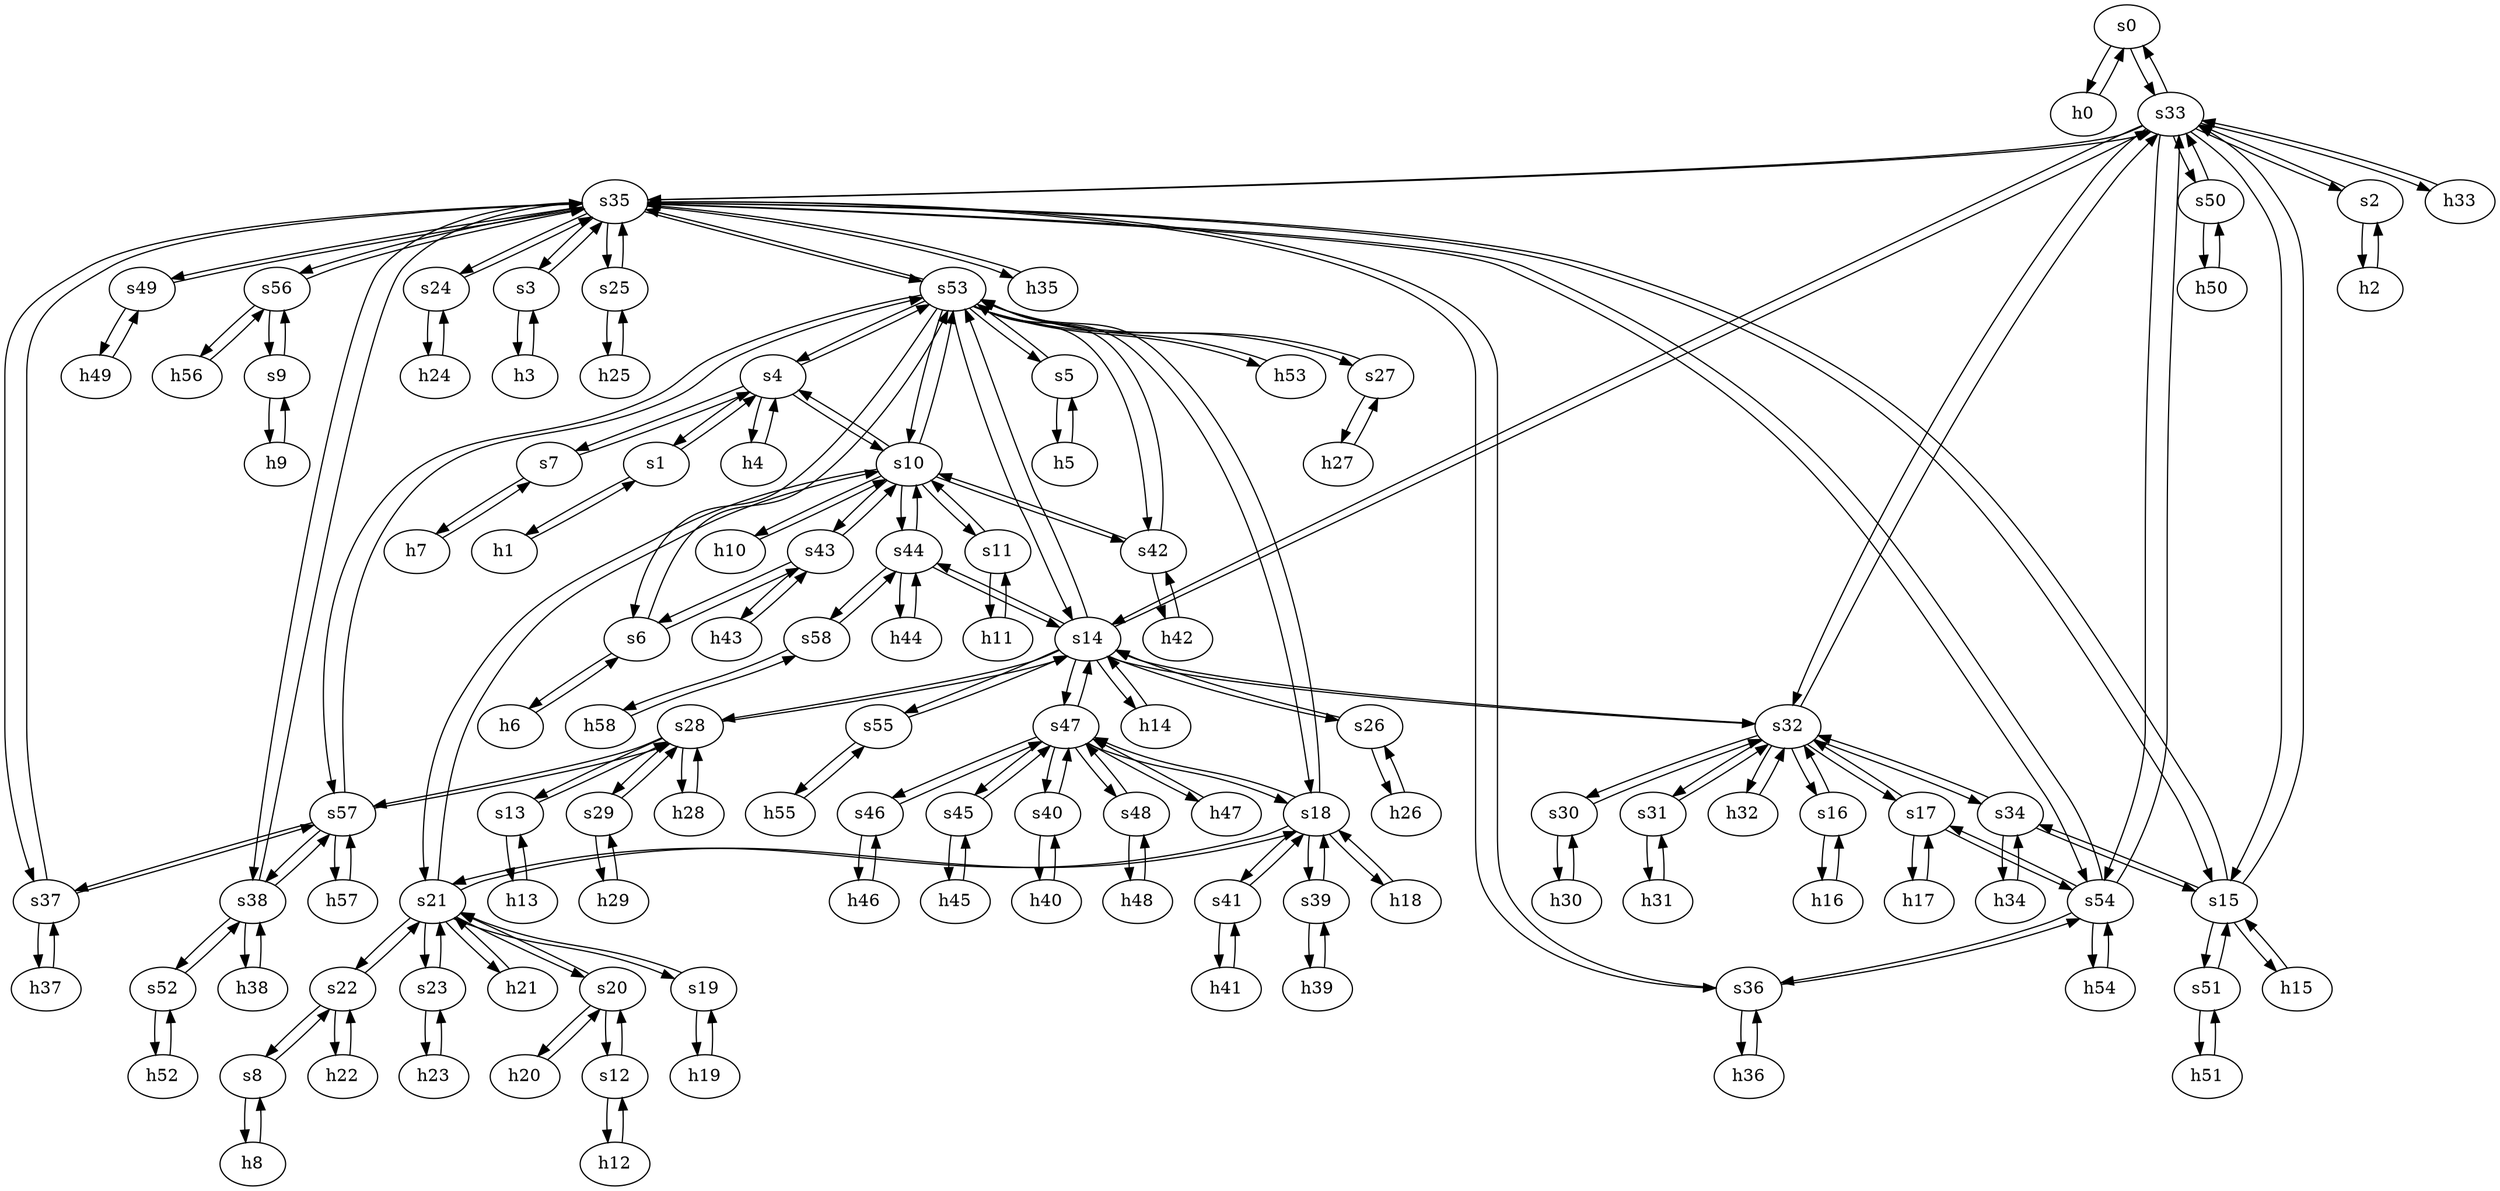 strict digraph GARR {
	s0	 [id=0,
		type=switch];
	h0	 [ip="111.0.0.0",
		mac="00:00:00:00:0:0",
		type=host];
	s0 -> h0	 [capacity="1Gbps",
		cost=1,
		dst_port=1,
		src_port=1];
	s33	 [id=33,
		type=switch];
	s0 -> s33	 [capacity="1Gbps",
		cost=1,
		dst_port=2,
		src_port=2];
	s7	 [id=7,
		type=switch];
	s4	 [id=4,
		type=switch];
	s7 -> s4	 [capacity="1Gbps",
		cost=1,
		dst_port=5,
		src_port=2];
	h7	 [ip="111.0.7.7",
		mac="00:00:00:00:7:7",
		type=host];
	s7 -> h7	 [capacity="1Gbps",
		cost=1,
		dst_port=1,
		src_port=1];
	h20	 [ip="111.0.20.20",
		mac="00:00:00:00:20:20",
		type=host];
	s20	 [id=20,
		type=switch];
	h20 -> s20	 [capacity="1Gbps",
		cost=1,
		dst_port=1,
		src_port=1];
	h47	 [ip="111.0.47.47",
		mac="00:00:00:00:47:47",
		type=host];
	s47	 [id=47,
		type=switch];
	h47 -> s47	 [capacity="1Gbps",
		cost=1,
		dst_port=1,
		src_port=1];
	h46	 [ip="111.0.46.46",
		mac="00:00:00:00:46:46",
		type=host];
	s46	 [id=46,
		type=switch];
	h46 -> s46	 [capacity="1Gbps",
		cost=1,
		dst_port=1,
		src_port=1];
	h45	 [ip="111.0.45.45",
		mac="00:00:00:00:45:45",
		type=host];
	s45	 [id=45,
		type=switch];
	h45 -> s45	 [capacity="1Gbps",
		cost=1,
		dst_port=1,
		src_port=1];
	h44	 [ip="111.0.44.44",
		mac="00:00:00:00:44:44",
		type=host];
	s44	 [id=44,
		type=switch];
	h44 -> s44	 [capacity="1Gbps",
		cost=1,
		dst_port=1,
		src_port=1];
	h43	 [ip="111.0.43.43",
		mac="00:00:00:00:43:43",
		type=host];
	s43	 [id=43,
		type=switch];
	h43 -> s43	 [capacity="1Gbps",
		cost=1,
		dst_port=1,
		src_port=1];
	s5	 [id=5,
		type=switch];
	h5	 [ip="111.0.5.5",
		mac="00:00:00:00:5:5",
		type=host];
	s5 -> h5	 [capacity="1Gbps",
		cost=1,
		dst_port=1,
		src_port=1];
	s53	 [id=53,
		type=switch];
	s5 -> s53	 [capacity="1Gbps",
		cost=1,
		dst_port=3,
		src_port=2];
	h41	 [ip="111.0.41.41",
		mac="00:00:00:00:41:41",
		type=host];
	s41	 [id=41,
		type=switch];
	h41 -> s41	 [capacity="1Gbps",
		cost=1,
		dst_port=1,
		src_port=1];
	h40	 [ip="111.0.40.40",
		mac="00:00:00:00:40:40",
		type=host];
	s40	 [id=40,
		type=switch];
	h40 -> s40	 [capacity="1Gbps",
		cost=1,
		dst_port=1,
		src_port=1];
	s4 -> s7	 [capacity="1Gbps",
		cost=1,
		dst_port=2,
		src_port=5];
	h4	 [ip="111.0.4.4",
		mac="00:00:00:00:4:4",
		type=host];
	s4 -> h4	 [capacity="1Gbps",
		cost=1,
		dst_port=1,
		src_port=1];
	s1	 [id=1,
		type=switch];
	s4 -> s1	 [capacity="1Gbps",
		cost=1,
		dst_port=2,
		src_port=2];
	s10	 [id=10,
		type=switch];
	s4 -> s10	 [capacity="1Gbps",
		cost=1,
		dst_port=2,
		src_port=3];
	s4 -> s53	 [capacity="1Gbps",
		cost=1,
		dst_port=2,
		src_port=4];
	h49	 [ip="111.0.49.49",
		mac="00:00:00:00:49:49",
		type=host];
	s49	 [id=49,
		type=switch];
	h49 -> s49	 [capacity="1Gbps",
		cost=1,
		dst_port=1,
		src_port=1];
	h48	 [ip="111.0.48.48",
		mac="00:00:00:00:48:48",
		type=host];
	s48	 [id=48,
		type=switch];
	h48 -> s48	 [capacity="1Gbps",
		cost=1,
		dst_port=1,
		src_port=1];
	s57	 [id=57,
		type=switch];
	s37	 [id=37,
		type=switch];
	s57 -> s37	 [capacity="1Gbps",
		cost=1,
		dst_port=3,
		src_port=3];
	s38	 [id=38,
		type=switch];
	s57 -> s38	 [capacity="1Gbps",
		cost=1,
		dst_port=3,
		src_port=4];
	h57	 [ip="111.0.57.57",
		mac="00:00:00:00:57:57",
		type=host];
	s57 -> h57	 [capacity="1Gbps",
		cost=1,
		dst_port=1,
		src_port=1];
	s28	 [id=28,
		type=switch];
	s57 -> s28	 [capacity="1Gbps",
		cost=1,
		dst_port=4,
		src_port=2];
	s57 -> s53	 [capacity="1Gbps",
		cost=1,
		dst_port=12,
		src_port=5];
	s56	 [id=56,
		type=switch];
	h56	 [ip="111.0.56.56",
		mac="00:00:00:00:56:56",
		type=host];
	s56 -> h56	 [capacity="1Gbps",
		cost=1,
		dst_port=1,
		src_port=1];
	s9	 [id=9,
		type=switch];
	s56 -> s9	 [capacity="1Gbps",
		cost=1,
		dst_port=3,
		src_port=3];
	s35	 [id=35,
		type=switch];
	s56 -> s35	 [capacity="1Gbps",
		cost=1,
		dst_port=14,
		src_port=5];
	s55	 [id=55,
		type=switch];
	s14	 [id=14,
		type=switch];
	s55 -> s14	 [capacity="1Gbps",
		cost=1,
		dst_port=10,
		src_port=3];
	h55	 [ip="111.0.55.55",
		mac="00:00:00:00:55:55",
		type=host];
	s55 -> h55	 [capacity="1Gbps",
		cost=1,
		dst_port=1,
		src_port=1];
	s54	 [id=54,
		type=switch];
	s17	 [id=17,
		type=switch];
	s54 -> s17	 [capacity="1Gbps",
		cost=1,
		dst_port=3,
		src_port=2];
	s54 -> s35	 [capacity="1Gbps",
		cost=1,
		dst_port=12,
		src_port=4];
	h54	 [ip="111.0.54.54",
		mac="00:00:00:00:54:54",
		type=host];
	s54 -> h54	 [capacity="1Gbps",
		cost=1,
		dst_port=1,
		src_port=1];
	s36	 [id=36,
		type=switch];
	s54 -> s36	 [capacity="1Gbps",
		cost=1,
		dst_port=3,
		src_port=5];
	s54 -> s33	 [capacity="1Gbps",
		cost=1,
		dst_port=11,
		src_port=3];
	s42	 [id=42,
		type=switch];
	s53 -> s42	 [capacity="1Gbps",
		cost=1,
		dst_port=3,
		src_port=11];
	h53	 [ip="111.0.53.53",
		mac="00:00:00:00:53:53",
		type=host];
	s53 -> h53	 [capacity="1Gbps",
		cost=1,
		dst_port=1,
		src_port=1];
	s53 -> s14	 [capacity="1Gbps",
		cost=1,
		dst_port=8,
		src_port=7];
	s27	 [id=27,
		type=switch];
	s53 -> s27	 [capacity="1Gbps",
		cost=1,
		dst_port=2,
		src_port=9];
	s53 -> s57	 [capacity="1Gbps",
		cost=1,
		dst_port=5,
		src_port=12];
	s53 -> s4	 [capacity="1Gbps",
		cost=1,
		dst_port=4,
		src_port=2];
	s53 -> s10	 [capacity="1Gbps",
		cost=1,
		dst_port=9,
		src_port=6];
	s18	 [id=18,
		type=switch];
	s53 -> s18	 [capacity="1Gbps",
		cost=1,
		dst_port=6,
		src_port=8];
	s6	 [id=6,
		type=switch];
	s53 -> s6	 [capacity="1Gbps",
		cost=1,
		dst_port=3,
		src_port=4];
	s53 -> s35	 [capacity="1Gbps",
		cost=1,
		dst_port=11,
		src_port=10];
	s53 -> s5	 [capacity="1Gbps",
		cost=1,
		dst_port=2,
		src_port=3];
	s52	 [id=52,
		type=switch];
	s52 -> s38	 [capacity="1Gbps",
		cost=1,
		dst_port=4,
		src_port=2];
	h52	 [ip="111.0.52.52",
		mac="00:00:00:00:52:52",
		type=host];
	s52 -> h52	 [capacity="1Gbps",
		cost=1,
		dst_port=1,
		src_port=1];
	s51	 [id=51,
		type=switch];
	s15	 [id=15,
		type=switch];
	s51 -> s15	 [capacity="1Gbps",
		cost=1,
		dst_port=5,
		src_port=2];
	h51	 [ip="111.0.51.51",
		mac="00:00:00:00:51:51",
		type=host];
	s51 -> h51	 [capacity="1Gbps",
		cost=1,
		dst_port=1,
		src_port=1];
	s50	 [id=50,
		type=switch];
	h50	 [ip="111.0.50.50",
		mac="00:00:00:00:50:50",
		type=host];
	s50 -> h50	 [capacity="1Gbps",
		cost=1,
		dst_port=1,
		src_port=1];
	s50 -> s33	 [capacity="1Gbps",
		cost=1,
		dst_port=10,
		src_port=2];
	s58	 [id=58,
		type=switch];
	s58 -> s44	 [capacity="1Gbps",
		cost=1,
		dst_port=4,
		src_port=2];
	h58	 [ip="111.0.58.58",
		mac="00:00:00:00:58:58",
		type=host];
	s58 -> h58	 [capacity="1Gbps",
		cost=1,
		dst_port=1,
		src_port=1];
	h54 -> s54	 [capacity="1Gbps",
		cost=1,
		dst_port=1,
		src_port=1];
	h55 -> s55	 [capacity="1Gbps",
		cost=1,
		dst_port=1,
		src_port=1];
	h56 -> s56	 [capacity="1Gbps",
		cost=1,
		dst_port=1,
		src_port=1];
	h57 -> s57	 [capacity="1Gbps",
		cost=1,
		dst_port=1,
		src_port=1];
	h50 -> s50	 [capacity="1Gbps",
		cost=1,
		dst_port=1,
		src_port=1];
	h51 -> s51	 [capacity="1Gbps",
		cost=1,
		dst_port=1,
		src_port=1];
	h52 -> s52	 [capacity="1Gbps",
		cost=1,
		dst_port=1,
		src_port=1];
	h53 -> s53	 [capacity="1Gbps",
		cost=1,
		dst_port=1,
		src_port=1];
	h58 -> s58	 [capacity="1Gbps",
		cost=1,
		dst_port=1,
		src_port=1];
	s44 -> s14	 [capacity="1Gbps",
		cost=1,
		dst_port=6,
		src_port=3];
	s44 -> s58	 [capacity="1Gbps",
		cost=1,
		dst_port=2,
		src_port=4];
	s44 -> s10	 [capacity="1Gbps",
		cost=1,
		dst_port=6,
		src_port=2];
	s44 -> h44	 [capacity="1Gbps",
		cost=1,
		dst_port=1,
		src_port=1];
	h24	 [ip="111.0.24.24",
		mac="00:00:00:00:24:24",
		type=host];
	s24	 [id=24,
		type=switch];
	h24 -> s24	 [capacity="1Gbps",
		cost=1,
		dst_port=1,
		src_port=1];
	s46 -> h46	 [capacity="1Gbps",
		cost=1,
		dst_port=1,
		src_port=1];
	s46 -> s47	 [capacity="1Gbps",
		cost=1,
		dst_port=6,
		src_port=2];
	s47 -> h47	 [capacity="1Gbps",
		cost=1,
		dst_port=1,
		src_port=1];
	s47 -> s40	 [capacity="1Gbps",
		cost=1,
		dst_port=2,
		src_port=4];
	s47 -> s14	 [capacity="1Gbps",
		cost=1,
		dst_port=7,
		src_port=2];
	s47 -> s48	 [capacity="1Gbps",
		cost=1,
		dst_port=2,
		src_port=7];
	s47 -> s46	 [capacity="1Gbps",
		cost=1,
		dst_port=2,
		src_port=6];
	s47 -> s45	 [capacity="1Gbps",
		cost=1,
		dst_port=2,
		src_port=5];
	s47 -> s18	 [capacity="1Gbps",
		cost=1,
		dst_port=7,
		src_port=3];
	s40 -> h40	 [capacity="1Gbps",
		cost=1,
		dst_port=1,
		src_port=1];
	s40 -> s47	 [capacity="1Gbps",
		cost=1,
		dst_port=4,
		src_port=2];
	s41 -> h41	 [capacity="1Gbps",
		cost=1,
		dst_port=1,
		src_port=1];
	s41 -> s18	 [capacity="1Gbps",
		cost=1,
		dst_port=2,
		src_port=2];
	h42	 [ip="111.0.42.42",
		mac="00:00:00:00:42:42",
		type=host];
	s42 -> h42	 [capacity="1Gbps",
		cost=1,
		dst_port=1,
		src_port=1];
	s42 -> s10	 [capacity="1Gbps",
		cost=1,
		dst_port=4,
		src_port=2];
	s42 -> s53	 [capacity="1Gbps",
		cost=1,
		dst_port=11,
		src_port=3];
	s43 -> h43	 [capacity="1Gbps",
		cost=1,
		dst_port=1,
		src_port=1];
	s43 -> s10	 [capacity="1Gbps",
		cost=1,
		dst_port=5,
		src_port=3];
	s43 -> s6	 [capacity="1Gbps",
		cost=1,
		dst_port=2,
		src_port=2];
	s48 -> h48	 [capacity="1Gbps",
		cost=1,
		dst_port=1,
		src_port=1];
	s48 -> s47	 [capacity="1Gbps",
		cost=1,
		dst_port=7,
		src_port=2];
	s49 -> h49	 [capacity="1Gbps",
		cost=1,
		dst_port=1,
		src_port=1];
	s49 -> s35	 [capacity="1Gbps",
		cost=1,
		dst_port=10,
		src_port=2];
	h42 -> s42	 [capacity="1Gbps",
		cost=1,
		dst_port=1,
		src_port=1];
	s45 -> h45	 [capacity="1Gbps",
		cost=1,
		dst_port=1,
		src_port=1];
	s45 -> s47	 [capacity="1Gbps",
		cost=1,
		dst_port=5,
		src_port=2];
	s19	 [id=19,
		type=switch];
	s21	 [id=21,
		type=switch];
	s19 -> s21	 [capacity="1Gbps",
		cost=1,
		dst_port=4,
		src_port=2];
	h19	 [ip="111.0.19.19",
		mac="00:00:00:00:19:19",
		type=host];
	s19 -> h19	 [capacity="1Gbps",
		cost=1,
		dst_port=1,
		src_port=1];
	s18 -> s41	 [capacity="1Gbps",
		cost=1,
		dst_port=2,
		src_port=2];
	s18 -> s21	 [capacity="1Gbps",
		cost=1,
		dst_port=3,
		src_port=5];
	s39	 [id=39,
		type=switch];
	s18 -> s39	 [capacity="1Gbps",
		cost=1,
		dst_port=3,
		src_port=4];
	s18 -> s47	 [capacity="1Gbps",
		cost=1,
		dst_port=3,
		src_port=7];
	s18 -> s53	 [capacity="1Gbps",
		cost=1,
		dst_port=8,
		src_port=6];
	h18	 [ip="111.0.18.18",
		mac="00:00:00:00:18:18",
		type=host];
	s18 -> h18	 [capacity="1Gbps",
		cost=1,
		dst_port=1,
		src_port=1];
	s13	 [id=13,
		type=switch];
	s13 -> s28	 [capacity="1Gbps",
		cost=1,
		dst_port=2,
		src_port=2];
	h13	 [ip="111.0.13.13",
		mac="00:00:00:00:13:13",
		type=host];
	s13 -> h13	 [capacity="1Gbps",
		cost=1,
		dst_port=1,
		src_port=1];
	s12	 [id=12,
		type=switch];
	s12 -> s20	 [capacity="1Gbps",
		cost=1,
		dst_port=2,
		src_port=2];
	h12	 [ip="111.0.12.12",
		mac="00:00:00:00:12:12",
		type=host];
	s12 -> h12	 [capacity="1Gbps",
		cost=1,
		dst_port=1,
		src_port=1];
	s11	 [id=11,
		type=switch];
	s11 -> s10	 [capacity="1Gbps",
		cost=1,
		dst_port=3,
		src_port=2];
	h11	 [ip="111.0.11.11",
		mac="00:00:00:00:11:11",
		type=host];
	s11 -> h11	 [capacity="1Gbps",
		cost=1,
		dst_port=1,
		src_port=1];
	s10 -> s42	 [capacity="1Gbps",
		cost=1,
		dst_port=2,
		src_port=4];
	s10 -> s44	 [capacity="1Gbps",
		cost=1,
		dst_port=2,
		src_port=6];
	s10 -> s21	 [capacity="1Gbps",
		cost=1,
		dst_port=2,
		src_port=7];
	s10 -> s43	 [capacity="1Gbps",
		cost=1,
		dst_port=3,
		src_port=5];
	s10 -> s4	 [capacity="1Gbps",
		cost=1,
		dst_port=3,
		src_port=2];
	s10 -> s11	 [capacity="1Gbps",
		cost=1,
		dst_port=2,
		src_port=3];
	s10 -> s53	 [capacity="1Gbps",
		cost=1,
		dst_port=6,
		src_port=9];
	h10	 [ip="111.0.10.10",
		mac="00:00:00:00:10:10",
		type=host];
	s10 -> h10	 [capacity="1Gbps",
		cost=1,
		dst_port=1,
		src_port=1];
	h17	 [ip="111.0.17.17",
		mac="00:00:00:00:17:17",
		type=host];
	s17 -> h17	 [capacity="1Gbps",
		cost=1,
		dst_port=1,
		src_port=1];
	s32	 [id=32,
		type=switch];
	s17 -> s32	 [capacity="1Gbps",
		cost=1,
		dst_port=4,
		src_port=2];
	s17 -> s54	 [capacity="1Gbps",
		cost=1,
		dst_port=2,
		src_port=3];
	s16	 [id=16,
		type=switch];
	s16 -> s32	 [capacity="1Gbps",
		cost=1,
		dst_port=3,
		src_port=2];
	h16	 [ip="111.0.16.16",
		mac="00:00:00:00:16:16",
		type=host];
	s16 -> h16	 [capacity="1Gbps",
		cost=1,
		dst_port=1,
		src_port=1];
	s34	 [id=34,
		type=switch];
	s15 -> s34	 [capacity="1Gbps",
		cost=1,
		dst_port=3,
		src_port=4];
	s15 -> s35	 [capacity="1Gbps",
		cost=1,
		dst_port=3,
		src_port=6];
	s15 -> s51	 [capacity="1Gbps",
		cost=1,
		dst_port=2,
		src_port=5];
	s15 -> s33	 [capacity="1Gbps",
		cost=1,
		dst_port=7,
		src_port=2];
	h15	 [ip="111.0.15.15",
		mac="00:00:00:00:15:15",
		type=host];
	s15 -> h15	 [capacity="1Gbps",
		cost=1,
		dst_port=1,
		src_port=1];
	s26	 [id=26,
		type=switch];
	s14 -> s26	 [capacity="1Gbps",
		cost=1,
		dst_port=2,
		src_port=11];
	s14 -> s44	 [capacity="1Gbps",
		cost=1,
		dst_port=3,
		src_port=6];
	s14 -> s28	 [capacity="1Gbps",
		cost=1,
		dst_port=3,
		src_port=12];
	s14 -> s47	 [capacity="1Gbps",
		cost=1,
		dst_port=2,
		src_port=7];
	s14 -> s33	 [capacity="1Gbps",
		cost=1,
		dst_port=6,
		src_port=5];
	s14 -> s32	 [capacity="1Gbps",
		cost=1,
		dst_port=2,
		src_port=2];
	s14 -> s53	 [capacity="1Gbps",
		cost=1,
		dst_port=7,
		src_port=8];
	s14 -> s55	 [capacity="1Gbps",
		cost=1,
		dst_port=3,
		src_port=10];
	h14	 [ip="111.0.14.14",
		mac="00:00:00:00:14:14",
		type=host];
	s14 -> h14	 [capacity="1Gbps",
		cost=1,
		dst_port=1,
		src_port=1];
	h8	 [ip="111.0.8.8",
		mac="00:00:00:00:8:8",
		type=host];
	s8	 [id=8,
		type=switch];
	h8 -> s8	 [capacity="1Gbps",
		cost=1,
		dst_port=1,
		src_port=1];
	h9	 [ip="111.0.9.9",
		mac="00:00:00:00:9:9",
		type=host];
	h9 -> s9	 [capacity="1Gbps",
		cost=1,
		dst_port=1,
		src_port=1];
	h2	 [ip="111.0.2.2",
		mac="00:00:00:00:2:2",
		type=host];
	s2	 [id=2,
		type=switch];
	h2 -> s2	 [capacity="1Gbps",
		cost=1,
		dst_port=1,
		src_port=1];
	h3	 [ip="111.0.3.3",
		mac="00:00:00:00:3:3",
		type=host];
	s3	 [id=3,
		type=switch];
	h3 -> s3	 [capacity="1Gbps",
		cost=1,
		dst_port=1,
		src_port=1];
	h0 -> s0	 [capacity="1Gbps",
		cost=1,
		dst_port=1,
		src_port=1];
	h1	 [ip="111.0.1.1",
		mac="00:00:00:00:1:1",
		type=host];
	h1 -> s1	 [capacity="1Gbps",
		cost=1,
		dst_port=1,
		src_port=1];
	h6	 [ip="111.0.6.6",
		mac="00:00:00:00:6:6",
		type=host];
	h6 -> s6	 [capacity="1Gbps",
		cost=1,
		dst_port=1,
		src_port=1];
	h7 -> s7	 [capacity="1Gbps",
		cost=1,
		dst_port=1,
		src_port=1];
	h4 -> s4	 [capacity="1Gbps",
		cost=1,
		dst_port=1,
		src_port=1];
	h5 -> s5	 [capacity="1Gbps",
		cost=1,
		dst_port=1,
		src_port=1];
	s39 -> s18	 [capacity="1Gbps",
		cost=1,
		dst_port=4,
		src_port=3];
	h39	 [ip="111.0.39.39",
		mac="00:00:00:00:39:39",
		type=host];
	s39 -> h39	 [capacity="1Gbps",
		cost=1,
		dst_port=1,
		src_port=1];
	s38 -> s57	 [capacity="1Gbps",
		cost=1,
		dst_port=4,
		src_port=3];
	s38 -> s35	 [capacity="1Gbps",
		cost=1,
		dst_port=9,
		src_port=2];
	h38	 [ip="111.0.38.38",
		mac="00:00:00:00:38:38",
		type=host];
	s38 -> h38	 [capacity="1Gbps",
		cost=1,
		dst_port=1,
		src_port=1];
	s38 -> s52	 [capacity="1Gbps",
		cost=1,
		dst_port=2,
		src_port=4];
	s25	 [id=25,
		type=switch];
	s35 -> s25	 [capacity="1Gbps",
		cost=1,
		dst_port=2,
		src_port=5];
	s35 -> s37	 [capacity="1Gbps",
		cost=1,
		dst_port=2,
		src_port=8];
	s35 -> s38	 [capacity="1Gbps",
		cost=1,
		dst_port=2,
		src_port=9];
	s35 -> s49	 [capacity="1Gbps",
		cost=1,
		dst_port=2,
		src_port=10];
	s35 -> s56	 [capacity="1Gbps",
		cost=1,
		dst_port=5,
		src_port=14];
	s35 -> s15	 [capacity="1Gbps",
		cost=1,
		dst_port=6,
		src_port=3];
	s35 -> s24	 [capacity="1Gbps",
		cost=1,
		dst_port=2,
		src_port=4];
	s35 -> s3	 [capacity="1Gbps",
		cost=1,
		dst_port=2,
		src_port=2];
	s35 -> s36	 [capacity="1Gbps",
		cost=1,
		dst_port=2,
		src_port=7];
	h35	 [ip="111.0.35.35",
		mac="00:00:00:00:35:35",
		type=host];
	s35 -> h35	 [capacity="1Gbps",
		cost=1,
		dst_port=1,
		src_port=1];
	s35 -> s33	 [capacity="1Gbps",
		cost=1,
		dst_port=9,
		src_port=6];
	s35 -> s53	 [capacity="1Gbps",
		cost=1,
		dst_port=10,
		src_port=11];
	s35 -> s54	 [capacity="1Gbps",
		cost=1,
		dst_port=4,
		src_port=12];
	s34 -> s15	 [capacity="1Gbps",
		cost=1,
		dst_port=4,
		src_port=3];
	h34	 [ip="111.0.34.34",
		mac="00:00:00:00:34:34",
		type=host];
	s34 -> h34	 [capacity="1Gbps",
		cost=1,
		dst_port=1,
		src_port=1];
	s34 -> s32	 [capacity="1Gbps",
		cost=1,
		dst_port=9,
		src_port=4];
	s37 -> s57	 [capacity="1Gbps",
		cost=1,
		dst_port=3,
		src_port=3];
	h37	 [ip="111.0.37.37",
		mac="00:00:00:00:37:37",
		type=host];
	s37 -> h37	 [capacity="1Gbps",
		cost=1,
		dst_port=1,
		src_port=1];
	s37 -> s35	 [capacity="1Gbps",
		cost=1,
		dst_port=8,
		src_port=2];
	h36	 [ip="111.0.36.36",
		mac="00:00:00:00:36:36",
		type=host];
	s36 -> h36	 [capacity="1Gbps",
		cost=1,
		dst_port=1,
		src_port=1];
	s36 -> s35	 [capacity="1Gbps",
		cost=1,
		dst_port=7,
		src_port=2];
	s36 -> s54	 [capacity="1Gbps",
		cost=1,
		dst_port=5,
		src_port=3];
	s31	 [id=31,
		type=switch];
	h31	 [ip="111.0.31.31",
		mac="00:00:00:00:31:31",
		type=host];
	s31 -> h31	 [capacity="1Gbps",
		cost=1,
		dst_port=1,
		src_port=1];
	s31 -> s32	 [capacity="1Gbps",
		cost=1,
		dst_port=7,
		src_port=2];
	s30	 [id=30,
		type=switch];
	h30	 [ip="111.0.30.30",
		mac="00:00:00:00:30:30",
		type=host];
	s30 -> h30	 [capacity="1Gbps",
		cost=1,
		dst_port=1,
		src_port=1];
	s30 -> s32	 [capacity="1Gbps",
		cost=1,
		dst_port=6,
		src_port=3];
	s33 -> s14	 [capacity="1Gbps",
		cost=1,
		dst_port=5,
		src_port=6];
	s33 -> s50	 [capacity="1Gbps",
		cost=1,
		dst_port=2,
		src_port=10];
	s33 -> s15	 [capacity="1Gbps",
		cost=1,
		dst_port=2,
		src_port=7];
	s33 -> s0	 [capacity="1Gbps",
		cost=1,
		dst_port=2,
		src_port=2];
	s33 -> s35	 [capacity="1Gbps",
		cost=1,
		dst_port=6,
		src_port=9];
	s33 -> s2	 [capacity="1Gbps",
		cost=1,
		dst_port=2,
		src_port=3];
	h33	 [ip="111.0.33.33",
		mac="00:00:00:00:33:33",
		type=host];
	s33 -> h33	 [capacity="1Gbps",
		cost=1,
		dst_port=1,
		src_port=1];
	s33 -> s32	 [capacity="1Gbps",
		cost=1,
		dst_port=8,
		src_port=8];
	s33 -> s54	 [capacity="1Gbps",
		cost=1,
		dst_port=3,
		src_port=11];
	s32 -> s34	 [capacity="1Gbps",
		cost=1,
		dst_port=4,
		src_port=9];
	s32 -> s14	 [capacity="1Gbps",
		cost=1,
		dst_port=2,
		src_port=2];
	s32 -> s16	 [capacity="1Gbps",
		cost=1,
		dst_port=2,
		src_port=3];
	s32 -> s17	 [capacity="1Gbps",
		cost=1,
		dst_port=2,
		src_port=4];
	s32 -> s30	 [capacity="1Gbps",
		cost=1,
		dst_port=3,
		src_port=6];
	h32	 [ip="111.0.32.32",
		mac="00:00:00:00:32:32",
		type=host];
	s32 -> h32	 [capacity="1Gbps",
		cost=1,
		dst_port=1,
		src_port=1];
	s32 -> s31	 [capacity="1Gbps",
		cost=1,
		dst_port=2,
		src_port=7];
	s32 -> s33	 [capacity="1Gbps",
		cost=1,
		dst_port=8,
		src_port=8];
	h18 -> s18	 [capacity="1Gbps",
		cost=1,
		dst_port=1,
		src_port=1];
	h19 -> s19	 [capacity="1Gbps",
		cost=1,
		dst_port=1,
		src_port=1];
	h10 -> s10	 [capacity="1Gbps",
		cost=1,
		dst_port=1,
		src_port=1];
	h11 -> s11	 [capacity="1Gbps",
		cost=1,
		dst_port=1,
		src_port=1];
	h12 -> s12	 [capacity="1Gbps",
		cost=1,
		dst_port=1,
		src_port=1];
	h13 -> s13	 [capacity="1Gbps",
		cost=1,
		dst_port=1,
		src_port=1];
	h14 -> s14	 [capacity="1Gbps",
		cost=1,
		dst_port=1,
		src_port=1];
	h15 -> s15	 [capacity="1Gbps",
		cost=1,
		dst_port=1,
		src_port=1];
	h16 -> s16	 [capacity="1Gbps",
		cost=1,
		dst_port=1,
		src_port=1];
	h17 -> s17	 [capacity="1Gbps",
		cost=1,
		dst_port=1,
		src_port=1];
	s9 -> s56	 [capacity="1Gbps",
		cost=1,
		dst_port=3,
		src_port=3];
	s9 -> h9	 [capacity="1Gbps",
		cost=1,
		dst_port=1,
		src_port=1];
	s22	 [id=22,
		type=switch];
	s8 -> s22	 [capacity="1Gbps",
		cost=1,
		dst_port=2,
		src_port=2];
	s8 -> h8	 [capacity="1Gbps",
		cost=1,
		dst_port=1,
		src_port=1];
	h29	 [ip="111.0.29.29",
		mac="00:00:00:00:29:29",
		type=host];
	s29	 [id=29,
		type=switch];
	h29 -> s29	 [capacity="1Gbps",
		cost=1,
		dst_port=1,
		src_port=1];
	h28	 [ip="111.0.28.28",
		mac="00:00:00:00:28:28",
		type=host];
	h28 -> s28	 [capacity="1Gbps",
		cost=1,
		dst_port=1,
		src_port=1];
	s23	 [id=23,
		type=switch];
	s23 -> s21	 [capacity="1Gbps",
		cost=1,
		dst_port=7,
		src_port=2];
	h23	 [ip="111.0.23.23",
		mac="00:00:00:00:23:23",
		type=host];
	s23 -> h23	 [capacity="1Gbps",
		cost=1,
		dst_port=1,
		src_port=1];
	s3 -> h3	 [capacity="1Gbps",
		cost=1,
		dst_port=1,
		src_port=1];
	s3 -> s35	 [capacity="1Gbps",
		cost=1,
		dst_port=2,
		src_port=2];
	s2 -> h2	 [capacity="1Gbps",
		cost=1,
		dst_port=1,
		src_port=1];
	s2 -> s33	 [capacity="1Gbps",
		cost=1,
		dst_port=3,
		src_port=2];
	s1 -> s4	 [capacity="1Gbps",
		cost=1,
		dst_port=2,
		src_port=2];
	s1 -> h1	 [capacity="1Gbps",
		cost=1,
		dst_port=1,
		src_port=1];
	h26	 [ip="111.0.26.26",
		mac="00:00:00:00:26:26",
		type=host];
	h26 -> s26	 [capacity="1Gbps",
		cost=1,
		dst_port=1,
		src_port=1];
	h21	 [ip="111.0.21.21",
		mac="00:00:00:00:21:21",
		type=host];
	h21 -> s21	 [capacity="1Gbps",
		cost=1,
		dst_port=1,
		src_port=1];
	s6 -> s43	 [capacity="1Gbps",
		cost=1,
		dst_port=2,
		src_port=2];
	s6 -> h6	 [capacity="1Gbps",
		cost=1,
		dst_port=1,
		src_port=1];
	s6 -> s53	 [capacity="1Gbps",
		cost=1,
		dst_port=4,
		src_port=3];
	h23 -> s23	 [capacity="1Gbps",
		cost=1,
		dst_port=1,
		src_port=1];
	h22	 [ip="111.0.22.22",
		mac="00:00:00:00:22:22",
		type=host];
	h22 -> s22	 [capacity="1Gbps",
		cost=1,
		dst_port=1,
		src_port=1];
	h32 -> s32	 [capacity="1Gbps",
		cost=1,
		dst_port=1,
		src_port=1];
	h33 -> s33	 [capacity="1Gbps",
		cost=1,
		dst_port=1,
		src_port=1];
	h30 -> s30	 [capacity="1Gbps",
		cost=1,
		dst_port=1,
		src_port=1];
	h31 -> s31	 [capacity="1Gbps",
		cost=1,
		dst_port=1,
		src_port=1];
	h36 -> s36	 [capacity="1Gbps",
		cost=1,
		dst_port=1,
		src_port=1];
	h37 -> s37	 [capacity="1Gbps",
		cost=1,
		dst_port=1,
		src_port=1];
	h34 -> s34	 [capacity="1Gbps",
		cost=1,
		dst_port=1,
		src_port=1];
	h35 -> s35	 [capacity="1Gbps",
		cost=1,
		dst_port=1,
		src_port=1];
	h38 -> s38	 [capacity="1Gbps",
		cost=1,
		dst_port=1,
		src_port=1];
	h39 -> s39	 [capacity="1Gbps",
		cost=1,
		dst_port=1,
		src_port=1];
	s22 -> s21	 [capacity="1Gbps",
		cost=1,
		dst_port=6,
		src_port=3];
	s22 -> h22	 [capacity="1Gbps",
		cost=1,
		dst_port=1,
		src_port=1];
	s22 -> s8	 [capacity="1Gbps",
		cost=1,
		dst_port=2,
		src_port=2];
	h25	 [ip="111.0.25.25",
		mac="00:00:00:00:25:25",
		type=host];
	h25 -> s25	 [capacity="1Gbps",
		cost=1,
		dst_port=1,
		src_port=1];
	s20 -> s21	 [capacity="1Gbps",
		cost=1,
		dst_port=5,
		src_port=3];
	s20 -> s12	 [capacity="1Gbps",
		cost=1,
		dst_port=2,
		src_port=2];
	s20 -> h20	 [capacity="1Gbps",
		cost=1,
		dst_port=1,
		src_port=1];
	s21 -> s22	 [capacity="1Gbps",
		cost=1,
		dst_port=3,
		src_port=6];
	s21 -> s20	 [capacity="1Gbps",
		cost=1,
		dst_port=3,
		src_port=5];
	s21 -> s23	 [capacity="1Gbps",
		cost=1,
		dst_port=2,
		src_port=7];
	s21 -> h21	 [capacity="1Gbps",
		cost=1,
		dst_port=1,
		src_port=1];
	s21 -> s10	 [capacity="1Gbps",
		cost=1,
		dst_port=7,
		src_port=2];
	s21 -> s18	 [capacity="1Gbps",
		cost=1,
		dst_port=5,
		src_port=3];
	s21 -> s19	 [capacity="1Gbps",
		cost=1,
		dst_port=2,
		src_port=4];
	s26 -> s14	 [capacity="1Gbps",
		cost=1,
		dst_port=11,
		src_port=2];
	s26 -> h26	 [capacity="1Gbps",
		cost=1,
		dst_port=1,
		src_port=1];
	h27	 [ip="111.0.27.27",
		mac="00:00:00:00:27:27",
		type=host];
	s27 -> h27	 [capacity="1Gbps",
		cost=1,
		dst_port=1,
		src_port=1];
	s27 -> s53	 [capacity="1Gbps",
		cost=1,
		dst_port=9,
		src_port=2];
	s24 -> s35	 [capacity="1Gbps",
		cost=1,
		dst_port=4,
		src_port=2];
	s24 -> h24	 [capacity="1Gbps",
		cost=1,
		dst_port=1,
		src_port=1];
	s25 -> h25	 [capacity="1Gbps",
		cost=1,
		dst_port=1,
		src_port=1];
	s25 -> s35	 [capacity="1Gbps",
		cost=1,
		dst_port=5,
		src_port=2];
	s28 -> s14	 [capacity="1Gbps",
		cost=1,
		dst_port=12,
		src_port=3];
	s28 -> s57	 [capacity="1Gbps",
		cost=1,
		dst_port=2,
		src_port=4];
	s28 -> h28	 [capacity="1Gbps",
		cost=1,
		dst_port=1,
		src_port=1];
	s28 -> s13	 [capacity="1Gbps",
		cost=1,
		dst_port=2,
		src_port=2];
	s28 -> s29	 [capacity="1Gbps",
		cost=1,
		dst_port=2,
		src_port=5];
	s29 -> h29	 [capacity="1Gbps",
		cost=1,
		dst_port=1,
		src_port=1];
	s29 -> s28	 [capacity="1Gbps",
		cost=1,
		dst_port=5,
		src_port=2];
	h27 -> s27	 [capacity="1Gbps",
		cost=1,
		dst_port=1,
		src_port=1];
}
